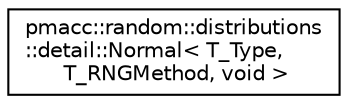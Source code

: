 digraph "Graphical Class Hierarchy"
{
 // LATEX_PDF_SIZE
  edge [fontname="Helvetica",fontsize="10",labelfontname="Helvetica",labelfontsize="10"];
  node [fontname="Helvetica",fontsize="10",shape=record];
  rankdir="LR";
  Node0 [label="pmacc::random::distributions\l::detail::Normal\< T_Type,\l T_RNGMethod, void \>",height=0.2,width=0.4,color="black", fillcolor="white", style="filled",URL="$classpmacc_1_1random_1_1distributions_1_1detail_1_1_normal_3_01_t___type_00_01_t___r_n_g_method_00_01void_01_4.html",tooltip="Returns a normally distributed floating point with value with mean 0.0 and standard deviation 1...."];
}

